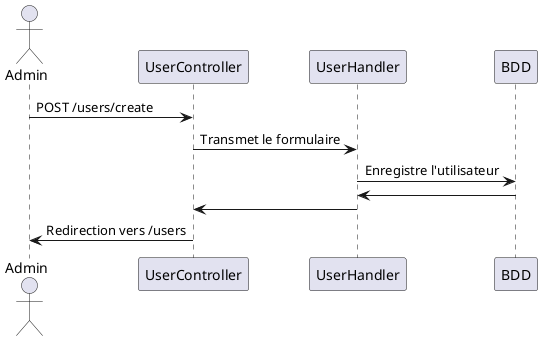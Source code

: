 @startuml

actor Admin
participant UserController
participant UserHandler
participant BDD

Admin -> UserController : POST /users/create
UserController -> UserHandler : Transmet le formulaire
UserHandler -> BDD : Enregistre l'utilisateur
BDD -> UserHandler :
UserHandler -> UserController
UserController -> Admin : Redirection vers /users

@enduml

